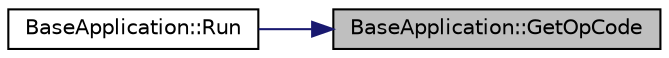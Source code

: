 digraph "BaseApplication::GetOpCode"
{
 // LATEX_PDF_SIZE
  edge [fontname="Helvetica",fontsize="10",labelfontname="Helvetica",labelfontsize="10"];
  node [fontname="Helvetica",fontsize="10",shape=record];
  rankdir="RL";
  Node161 [label="BaseApplication::GetOpCode",height=0.2,width=0.4,color="black", fillcolor="grey75", style="filled", fontcolor="black",tooltip="get operation code."];
  Node161 -> Node162 [dir="back",color="midnightblue",fontsize="10",style="solid",fontname="Helvetica"];
  Node162 [label="BaseApplication::Run",height=0.2,width=0.4,color="black", fillcolor="white", style="filled",URL="$class_base_application.html#a8f2ce8add401a3b537f041df9f7ef978",tooltip="Program driver."];
}
